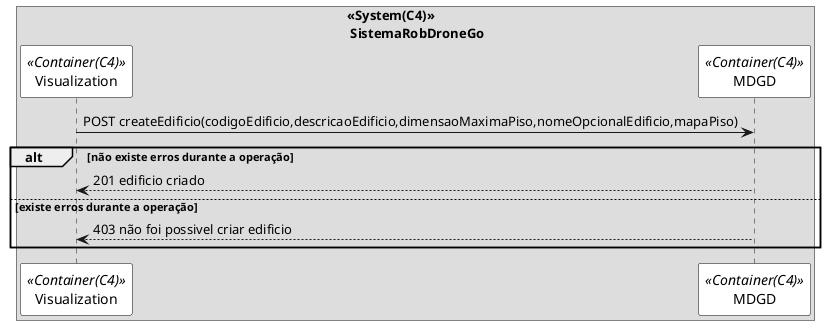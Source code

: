 @startuml getPackagingSD

skinparam sequence {
ParticipantBorderColor black
ParticipantBackgroundColor white
}

box "<<System(C4)>>\n SistemaRobDroneGo"
participant Visualization as ui <<Container(C4)>>
participant MDGD as mdl <<Container(C4)>>
ui -> mdl: POST createEdificio(codigoEdificio,descricaoEdificio,dimensaoMaximaPiso,nomeOpcionalEdificio,mapaPiso)
alt não existe erros durante a operação
mdl --> ui: 201 edificio criado
else existe erros durante a operação
mdl --> ui: 403 não foi possivel criar edificio
end 

end box

@enduml